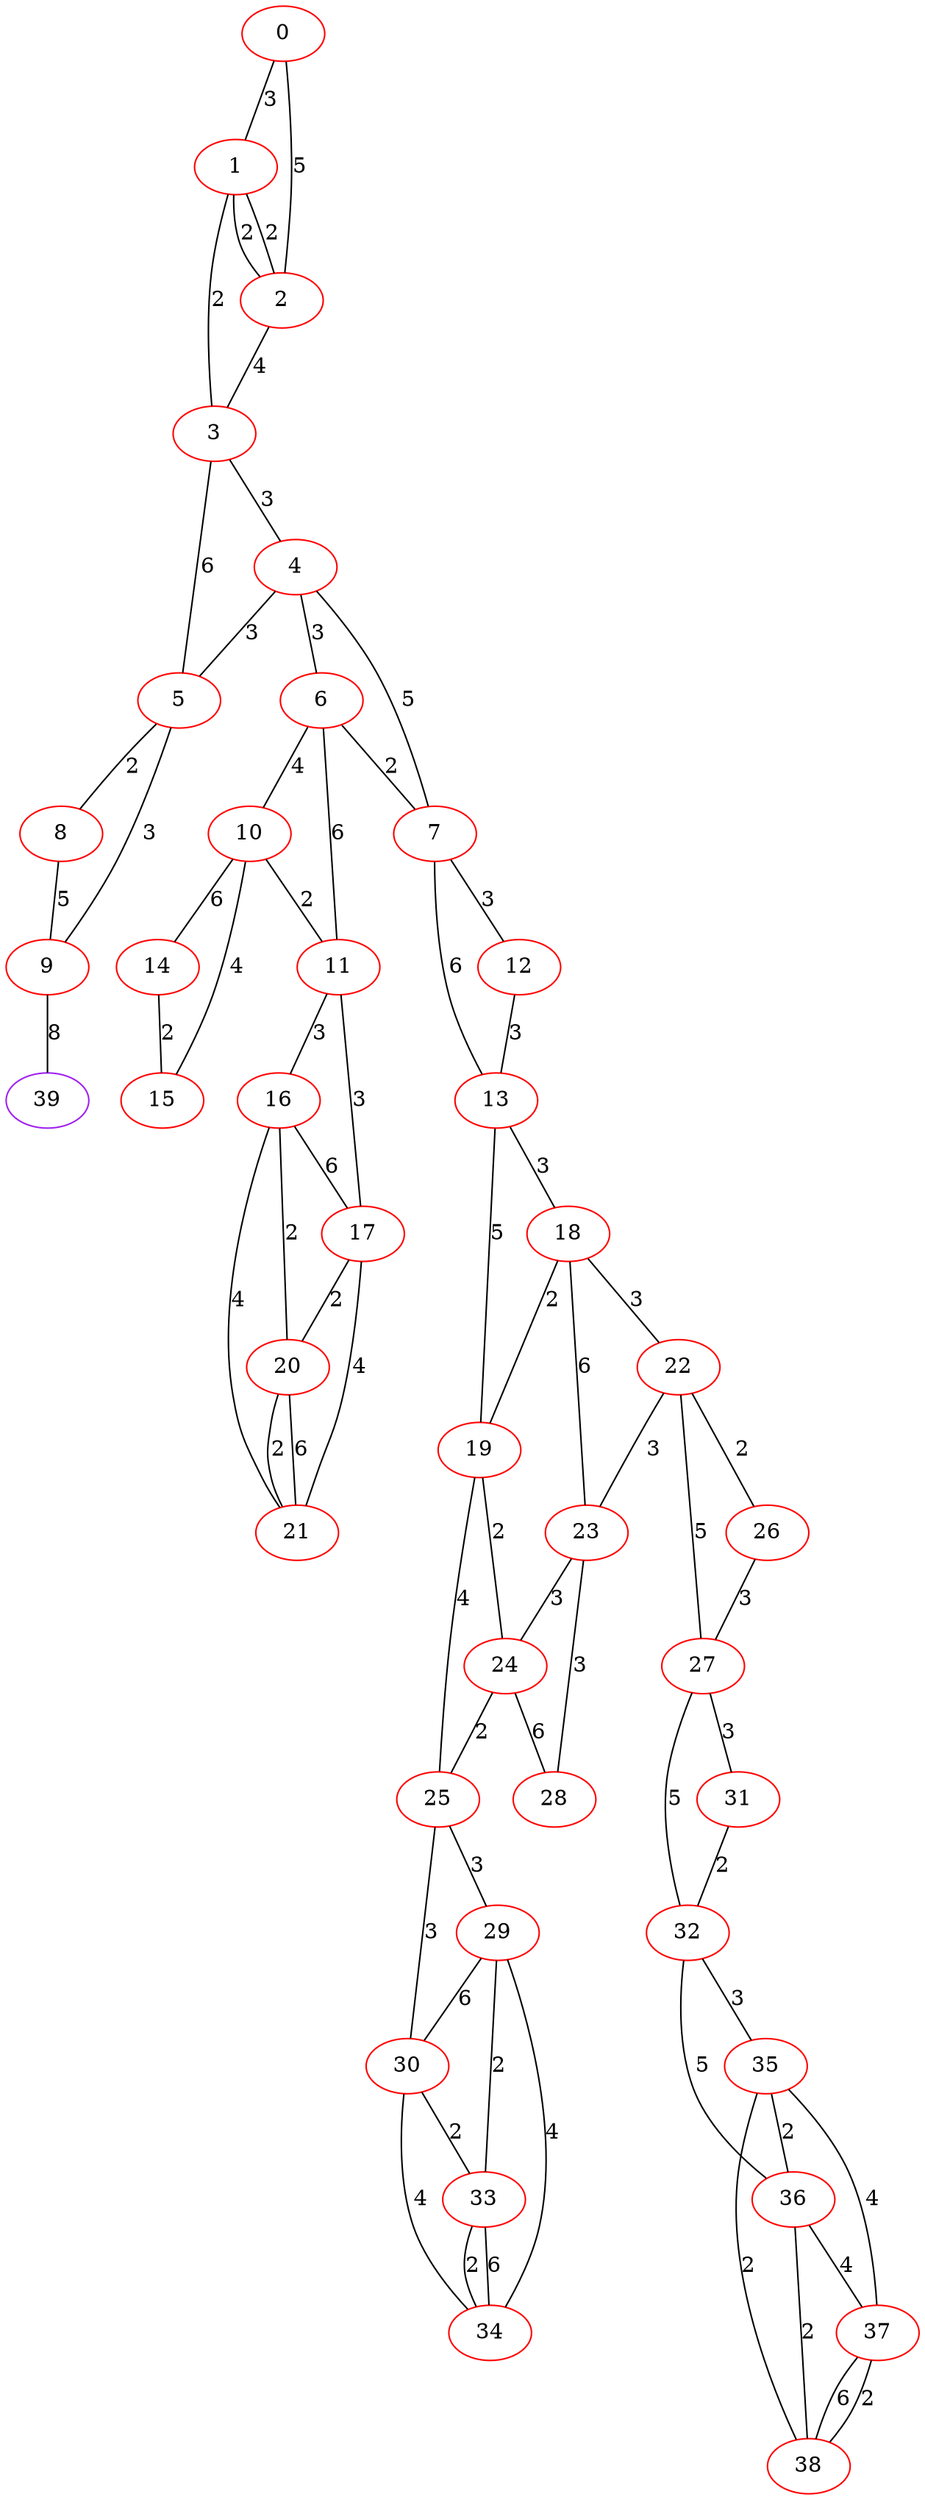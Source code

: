 graph "" {
0 [color=red, weight=1];
1 [color=red, weight=1];
2 [color=red, weight=1];
3 [color=red, weight=1];
4 [color=red, weight=1];
5 [color=red, weight=1];
6 [color=red, weight=1];
7 [color=red, weight=1];
8 [color=red, weight=1];
9 [color=red, weight=1];
10 [color=red, weight=1];
11 [color=red, weight=1];
12 [color=red, weight=1];
13 [color=red, weight=1];
14 [color=red, weight=1];
15 [color=red, weight=1];
16 [color=red, weight=1];
17 [color=red, weight=1];
18 [color=red, weight=1];
19 [color=red, weight=1];
20 [color=red, weight=1];
21 [color=red, weight=1];
22 [color=red, weight=1];
23 [color=red, weight=1];
24 [color=red, weight=1];
25 [color=red, weight=1];
26 [color=red, weight=1];
27 [color=red, weight=1];
28 [color=red, weight=1];
29 [color=red, weight=1];
30 [color=red, weight=1];
31 [color=red, weight=1];
32 [color=red, weight=1];
33 [color=red, weight=1];
34 [color=red, weight=1];
35 [color=red, weight=1];
36 [color=red, weight=1];
37 [color=red, weight=1];
38 [color=red, weight=1];
39 [color=purple, weight=4];
0 -- 1  [key=0, label=3];
0 -- 2  [key=0, label=5];
1 -- 2  [key=0, label=2];
1 -- 2  [key=1, label=2];
1 -- 3  [key=0, label=2];
2 -- 3  [key=0, label=4];
3 -- 4  [key=0, label=3];
3 -- 5  [key=0, label=6];
4 -- 5  [key=0, label=3];
4 -- 6  [key=0, label=3];
4 -- 7  [key=0, label=5];
5 -- 8  [key=0, label=2];
5 -- 9  [key=0, label=3];
6 -- 10  [key=0, label=4];
6 -- 11  [key=0, label=6];
6 -- 7  [key=0, label=2];
7 -- 12  [key=0, label=3];
7 -- 13  [key=0, label=6];
8 -- 9  [key=0, label=5];
9 -- 39  [key=0, label=8];
10 -- 11  [key=0, label=2];
10 -- 14  [key=0, label=6];
10 -- 15  [key=0, label=4];
11 -- 16  [key=0, label=3];
11 -- 17  [key=0, label=3];
12 -- 13  [key=0, label=3];
13 -- 18  [key=0, label=3];
13 -- 19  [key=0, label=5];
14 -- 15  [key=0, label=2];
16 -- 17  [key=0, label=6];
16 -- 20  [key=0, label=2];
16 -- 21  [key=0, label=4];
17 -- 20  [key=0, label=2];
17 -- 21  [key=0, label=4];
18 -- 19  [key=0, label=2];
18 -- 22  [key=0, label=3];
18 -- 23  [key=0, label=6];
19 -- 24  [key=0, label=2];
19 -- 25  [key=0, label=4];
20 -- 21  [key=0, label=6];
20 -- 21  [key=1, label=2];
22 -- 27  [key=0, label=5];
22 -- 26  [key=0, label=2];
22 -- 23  [key=0, label=3];
23 -- 24  [key=0, label=3];
23 -- 28  [key=0, label=3];
24 -- 25  [key=0, label=2];
24 -- 28  [key=0, label=6];
25 -- 29  [key=0, label=3];
25 -- 30  [key=0, label=3];
26 -- 27  [key=0, label=3];
27 -- 32  [key=0, label=5];
27 -- 31  [key=0, label=3];
29 -- 33  [key=0, label=2];
29 -- 34  [key=0, label=4];
29 -- 30  [key=0, label=6];
30 -- 34  [key=0, label=4];
30 -- 33  [key=0, label=2];
31 -- 32  [key=0, label=2];
32 -- 35  [key=0, label=3];
32 -- 36  [key=0, label=5];
33 -- 34  [key=0, label=2];
33 -- 34  [key=1, label=6];
35 -- 36  [key=0, label=2];
35 -- 37  [key=0, label=4];
35 -- 38  [key=0, label=2];
36 -- 37  [key=0, label=4];
36 -- 38  [key=0, label=2];
37 -- 38  [key=0, label=6];
37 -- 38  [key=1, label=2];
}
